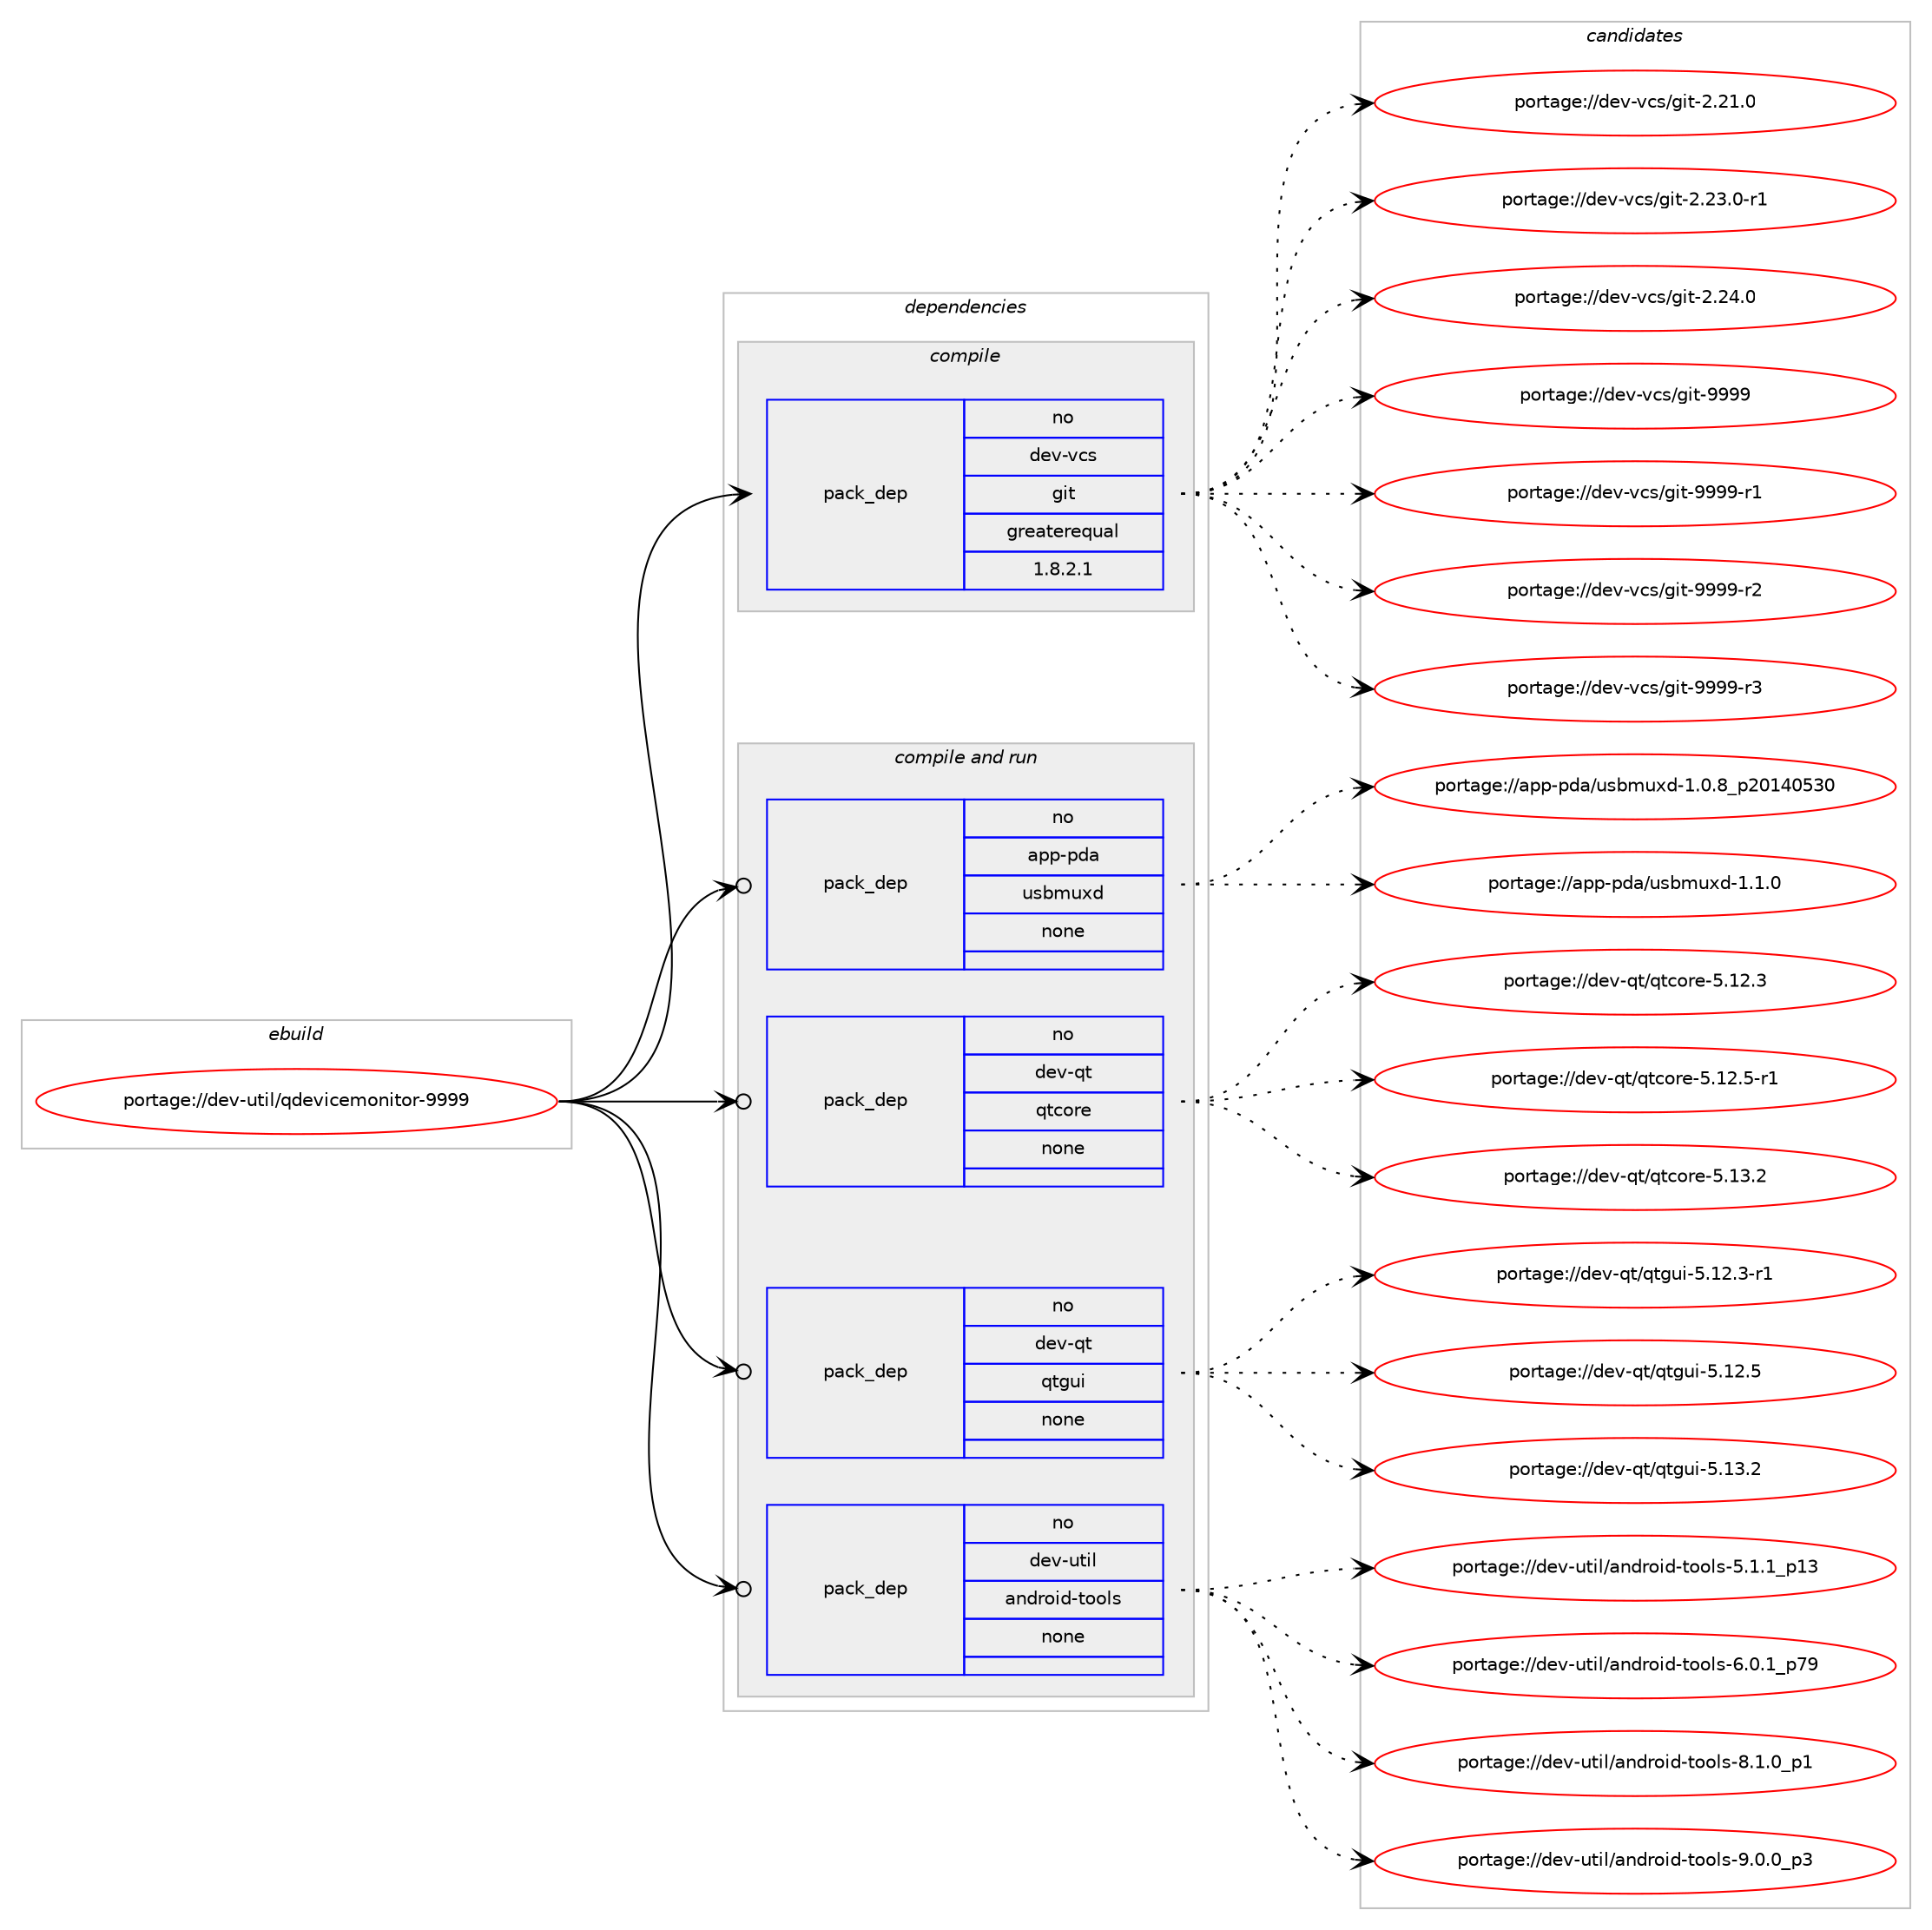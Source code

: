 digraph prolog {

# *************
# Graph options
# *************

newrank=true;
concentrate=true;
compound=true;
graph [rankdir=LR,fontname=Helvetica,fontsize=10,ranksep=1.5];#, ranksep=2.5, nodesep=0.2];
edge  [arrowhead=vee];
node  [fontname=Helvetica,fontsize=10];

# **********
# The ebuild
# **********

subgraph cluster_leftcol {
color=gray;
rank=same;
label=<<i>ebuild</i>>;
id [label="portage://dev-util/qdevicemonitor-9999", color=red, width=4, href="../dev-util/qdevicemonitor-9999.svg"];
}

# ****************
# The dependencies
# ****************

subgraph cluster_midcol {
color=gray;
label=<<i>dependencies</i>>;
subgraph cluster_compile {
fillcolor="#eeeeee";
style=filled;
label=<<i>compile</i>>;
subgraph pack189408 {
dependency264794 [label=<<TABLE BORDER="0" CELLBORDER="1" CELLSPACING="0" CELLPADDING="4" WIDTH="220"><TR><TD ROWSPAN="6" CELLPADDING="30">pack_dep</TD></TR><TR><TD WIDTH="110">no</TD></TR><TR><TD>dev-vcs</TD></TR><TR><TD>git</TD></TR><TR><TD>greaterequal</TD></TR><TR><TD>1.8.2.1</TD></TR></TABLE>>, shape=none, color=blue];
}
id:e -> dependency264794:w [weight=20,style="solid",arrowhead="vee"];
}
subgraph cluster_compileandrun {
fillcolor="#eeeeee";
style=filled;
label=<<i>compile and run</i>>;
subgraph pack189409 {
dependency264795 [label=<<TABLE BORDER="0" CELLBORDER="1" CELLSPACING="0" CELLPADDING="4" WIDTH="220"><TR><TD ROWSPAN="6" CELLPADDING="30">pack_dep</TD></TR><TR><TD WIDTH="110">no</TD></TR><TR><TD>app-pda</TD></TR><TR><TD>usbmuxd</TD></TR><TR><TD>none</TD></TR><TR><TD></TD></TR></TABLE>>, shape=none, color=blue];
}
id:e -> dependency264795:w [weight=20,style="solid",arrowhead="odotvee"];
subgraph pack189410 {
dependency264796 [label=<<TABLE BORDER="0" CELLBORDER="1" CELLSPACING="0" CELLPADDING="4" WIDTH="220"><TR><TD ROWSPAN="6" CELLPADDING="30">pack_dep</TD></TR><TR><TD WIDTH="110">no</TD></TR><TR><TD>dev-qt</TD></TR><TR><TD>qtcore</TD></TR><TR><TD>none</TD></TR><TR><TD></TD></TR></TABLE>>, shape=none, color=blue];
}
id:e -> dependency264796:w [weight=20,style="solid",arrowhead="odotvee"];
subgraph pack189411 {
dependency264797 [label=<<TABLE BORDER="0" CELLBORDER="1" CELLSPACING="0" CELLPADDING="4" WIDTH="220"><TR><TD ROWSPAN="6" CELLPADDING="30">pack_dep</TD></TR><TR><TD WIDTH="110">no</TD></TR><TR><TD>dev-qt</TD></TR><TR><TD>qtgui</TD></TR><TR><TD>none</TD></TR><TR><TD></TD></TR></TABLE>>, shape=none, color=blue];
}
id:e -> dependency264797:w [weight=20,style="solid",arrowhead="odotvee"];
subgraph pack189412 {
dependency264798 [label=<<TABLE BORDER="0" CELLBORDER="1" CELLSPACING="0" CELLPADDING="4" WIDTH="220"><TR><TD ROWSPAN="6" CELLPADDING="30">pack_dep</TD></TR><TR><TD WIDTH="110">no</TD></TR><TR><TD>dev-util</TD></TR><TR><TD>android-tools</TD></TR><TR><TD>none</TD></TR><TR><TD></TD></TR></TABLE>>, shape=none, color=blue];
}
id:e -> dependency264798:w [weight=20,style="solid",arrowhead="odotvee"];
}
subgraph cluster_run {
fillcolor="#eeeeee";
style=filled;
label=<<i>run</i>>;
}
}

# **************
# The candidates
# **************

subgraph cluster_choices {
rank=same;
color=gray;
label=<<i>candidates</i>>;

subgraph choice189408 {
color=black;
nodesep=1;
choiceportage10010111845118991154710310511645504650494648 [label="portage://dev-vcs/git-2.21.0", color=red, width=4,href="../dev-vcs/git-2.21.0.svg"];
choiceportage100101118451189911547103105116455046505146484511449 [label="portage://dev-vcs/git-2.23.0-r1", color=red, width=4,href="../dev-vcs/git-2.23.0-r1.svg"];
choiceportage10010111845118991154710310511645504650524648 [label="portage://dev-vcs/git-2.24.0", color=red, width=4,href="../dev-vcs/git-2.24.0.svg"];
choiceportage1001011184511899115471031051164557575757 [label="portage://dev-vcs/git-9999", color=red, width=4,href="../dev-vcs/git-9999.svg"];
choiceportage10010111845118991154710310511645575757574511449 [label="portage://dev-vcs/git-9999-r1", color=red, width=4,href="../dev-vcs/git-9999-r1.svg"];
choiceportage10010111845118991154710310511645575757574511450 [label="portage://dev-vcs/git-9999-r2", color=red, width=4,href="../dev-vcs/git-9999-r2.svg"];
choiceportage10010111845118991154710310511645575757574511451 [label="portage://dev-vcs/git-9999-r3", color=red, width=4,href="../dev-vcs/git-9999-r3.svg"];
dependency264794:e -> choiceportage10010111845118991154710310511645504650494648:w [style=dotted,weight="100"];
dependency264794:e -> choiceportage100101118451189911547103105116455046505146484511449:w [style=dotted,weight="100"];
dependency264794:e -> choiceportage10010111845118991154710310511645504650524648:w [style=dotted,weight="100"];
dependency264794:e -> choiceportage1001011184511899115471031051164557575757:w [style=dotted,weight="100"];
dependency264794:e -> choiceportage10010111845118991154710310511645575757574511449:w [style=dotted,weight="100"];
dependency264794:e -> choiceportage10010111845118991154710310511645575757574511450:w [style=dotted,weight="100"];
dependency264794:e -> choiceportage10010111845118991154710310511645575757574511451:w [style=dotted,weight="100"];
}
subgraph choice189409 {
color=black;
nodesep=1;
choiceportage9711211245112100974711711598109117120100454946484656951125048495248535148 [label="portage://app-pda/usbmuxd-1.0.8_p20140530", color=red, width=4,href="../app-pda/usbmuxd-1.0.8_p20140530.svg"];
choiceportage9711211245112100974711711598109117120100454946494648 [label="portage://app-pda/usbmuxd-1.1.0", color=red, width=4,href="../app-pda/usbmuxd-1.1.0.svg"];
dependency264795:e -> choiceportage9711211245112100974711711598109117120100454946484656951125048495248535148:w [style=dotted,weight="100"];
dependency264795:e -> choiceportage9711211245112100974711711598109117120100454946494648:w [style=dotted,weight="100"];
}
subgraph choice189410 {
color=black;
nodesep=1;
choiceportage10010111845113116471131169911111410145534649504651 [label="portage://dev-qt/qtcore-5.12.3", color=red, width=4,href="../dev-qt/qtcore-5.12.3.svg"];
choiceportage100101118451131164711311699111114101455346495046534511449 [label="portage://dev-qt/qtcore-5.12.5-r1", color=red, width=4,href="../dev-qt/qtcore-5.12.5-r1.svg"];
choiceportage10010111845113116471131169911111410145534649514650 [label="portage://dev-qt/qtcore-5.13.2", color=red, width=4,href="../dev-qt/qtcore-5.13.2.svg"];
dependency264796:e -> choiceportage10010111845113116471131169911111410145534649504651:w [style=dotted,weight="100"];
dependency264796:e -> choiceportage100101118451131164711311699111114101455346495046534511449:w [style=dotted,weight="100"];
dependency264796:e -> choiceportage10010111845113116471131169911111410145534649514650:w [style=dotted,weight="100"];
}
subgraph choice189411 {
color=black;
nodesep=1;
choiceportage1001011184511311647113116103117105455346495046514511449 [label="portage://dev-qt/qtgui-5.12.3-r1", color=red, width=4,href="../dev-qt/qtgui-5.12.3-r1.svg"];
choiceportage100101118451131164711311610311710545534649504653 [label="portage://dev-qt/qtgui-5.12.5", color=red, width=4,href="../dev-qt/qtgui-5.12.5.svg"];
choiceportage100101118451131164711311610311710545534649514650 [label="portage://dev-qt/qtgui-5.13.2", color=red, width=4,href="../dev-qt/qtgui-5.13.2.svg"];
dependency264797:e -> choiceportage1001011184511311647113116103117105455346495046514511449:w [style=dotted,weight="100"];
dependency264797:e -> choiceportage100101118451131164711311610311710545534649504653:w [style=dotted,weight="100"];
dependency264797:e -> choiceportage100101118451131164711311610311710545534649514650:w [style=dotted,weight="100"];
}
subgraph choice189412 {
color=black;
nodesep=1;
choiceportage10010111845117116105108479711010011411110510045116111111108115455346494649951124951 [label="portage://dev-util/android-tools-5.1.1_p13", color=red, width=4,href="../dev-util/android-tools-5.1.1_p13.svg"];
choiceportage10010111845117116105108479711010011411110510045116111111108115455446484649951125557 [label="portage://dev-util/android-tools-6.0.1_p79", color=red, width=4,href="../dev-util/android-tools-6.0.1_p79.svg"];
choiceportage100101118451171161051084797110100114111105100451161111111081154556464946489511249 [label="portage://dev-util/android-tools-8.1.0_p1", color=red, width=4,href="../dev-util/android-tools-8.1.0_p1.svg"];
choiceportage100101118451171161051084797110100114111105100451161111111081154557464846489511251 [label="portage://dev-util/android-tools-9.0.0_p3", color=red, width=4,href="../dev-util/android-tools-9.0.0_p3.svg"];
dependency264798:e -> choiceportage10010111845117116105108479711010011411110510045116111111108115455346494649951124951:w [style=dotted,weight="100"];
dependency264798:e -> choiceportage10010111845117116105108479711010011411110510045116111111108115455446484649951125557:w [style=dotted,weight="100"];
dependency264798:e -> choiceportage100101118451171161051084797110100114111105100451161111111081154556464946489511249:w [style=dotted,weight="100"];
dependency264798:e -> choiceportage100101118451171161051084797110100114111105100451161111111081154557464846489511251:w [style=dotted,weight="100"];
}
}

}

